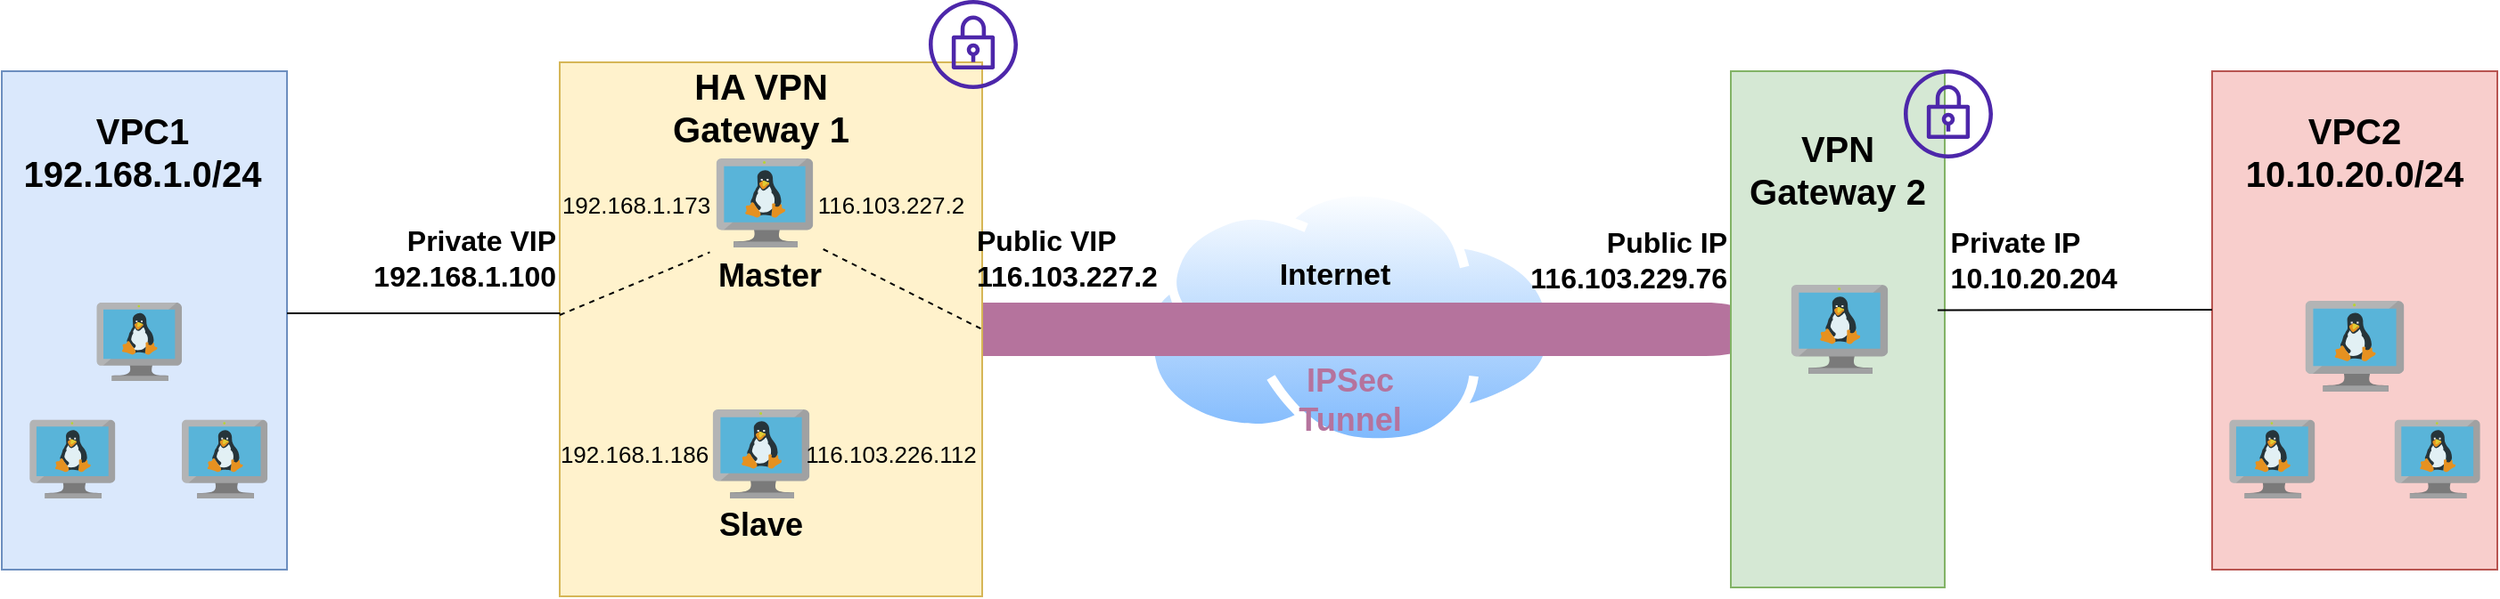 <mxfile version="21.6.9" type="device" pages="2">
  <diagram name="Page-1" id="rjoWX-Vjj9qqDHBaquWd">
    <mxGraphModel dx="1669" dy="447" grid="1" gridSize="10" guides="1" tooltips="1" connect="1" arrows="1" fold="1" page="1" pageScale="1" pageWidth="850" pageHeight="1100" math="0" shadow="0">
      <root>
        <mxCell id="0" />
        <mxCell id="1" parent="0" />
        <mxCell id="HIlFG56FRv0Vma8LOFo7-19" value="" style="image;aspect=fixed;perimeter=ellipsePerimeter;html=1;align=center;shadow=0;dashed=0;spacingTop=3;image=img/lib/active_directory/internet_cloud.svg;" vertex="1" parent="1">
          <mxGeometry x="520" y="195" width="232.53" height="146.5" as="geometry" />
        </mxCell>
        <mxCell id="HIlFG56FRv0Vma8LOFo7-37" value="" style="sketch=0;pointerEvents=1;shadow=0;dashed=0;html=1;strokeColor=none;fillColor=#B5739D;labelPosition=center;verticalLabelPosition=bottom;verticalAlign=top;outlineConnect=0;align=center;shape=mxgraph.office.servers.tunnel_straight;" vertex="1" parent="1">
          <mxGeometry x="330" y="260" width="540" height="30" as="geometry" />
        </mxCell>
        <mxCell id="HIlFG56FRv0Vma8LOFo7-12" value="" style="rounded=0;whiteSpace=wrap;html=1;fillColor=#fff2cc;strokeColor=#d6b656;" vertex="1" parent="1">
          <mxGeometry x="193" y="125" width="237" height="300" as="geometry" />
        </mxCell>
        <mxCell id="HIlFG56FRv0Vma8LOFo7-1" value="" style="rounded=0;whiteSpace=wrap;html=1;fillColor=#dae8fc;strokeColor=#6c8ebf;" vertex="1" parent="1">
          <mxGeometry x="-120" y="130" width="160" height="280" as="geometry" />
        </mxCell>
        <mxCell id="HIlFG56FRv0Vma8LOFo7-2" value="&lt;font style=&quot;font-size: 20px;&quot;&gt;VPC1&lt;br&gt;192.168.1.0/24&lt;/font&gt;" style="text;html=1;strokeColor=none;fillColor=none;align=center;verticalAlign=middle;whiteSpace=wrap;rounded=0;fontStyle=1" vertex="1" parent="1">
          <mxGeometry x="-96.39" y="160" width="110" height="30" as="geometry" />
        </mxCell>
        <mxCell id="HIlFG56FRv0Vma8LOFo7-3" value="" style="image;sketch=0;aspect=fixed;html=1;points=[];align=center;fontSize=12;image=img/lib/mscae/VM_Linux.svg;" vertex="1" parent="1">
          <mxGeometry x="-104.4" y="325.75" width="48.1" height="44.25" as="geometry" />
        </mxCell>
        <mxCell id="HIlFG56FRv0Vma8LOFo7-4" value="" style="image;sketch=0;aspect=fixed;html=1;points=[];align=center;fontSize=12;image=img/lib/mscae/VM_Linux.svg;" vertex="1" parent="1">
          <mxGeometry x="-66.83" y="260" width="47.83" height="44" as="geometry" />
        </mxCell>
        <mxCell id="HIlFG56FRv0Vma8LOFo7-5" value="" style="image;sketch=0;aspect=fixed;html=1;points=[];align=center;fontSize=12;image=img/lib/mscae/VM_Linux.svg;" vertex="1" parent="1">
          <mxGeometry x="-19" y="325.75" width="48.1" height="44.25" as="geometry" />
        </mxCell>
        <mxCell id="HIlFG56FRv0Vma8LOFo7-6" value="" style="rounded=0;whiteSpace=wrap;html=1;fillColor=#f8cecc;strokeColor=#b85450;" vertex="1" parent="1">
          <mxGeometry x="1120" y="130" width="160" height="280" as="geometry" />
        </mxCell>
        <mxCell id="HIlFG56FRv0Vma8LOFo7-7" value="&lt;font style=&quot;font-size: 20px;&quot;&gt;VPC2&lt;br&gt;10.10.20.0/24&lt;/font&gt;" style="text;html=1;strokeColor=none;fillColor=none;align=center;verticalAlign=middle;whiteSpace=wrap;rounded=0;fontStyle=1" vertex="1" parent="1">
          <mxGeometry x="1145" y="160" width="110" height="30" as="geometry" />
        </mxCell>
        <mxCell id="HIlFG56FRv0Vma8LOFo7-8" value="" style="image;sketch=0;aspect=fixed;html=1;points=[];align=center;fontSize=12;image=img/lib/mscae/VM_Linux.svg;" vertex="1" parent="1">
          <mxGeometry x="1129.62" y="325.75" width="48.1" height="44.25" as="geometry" />
        </mxCell>
        <mxCell id="HIlFG56FRv0Vma8LOFo7-9" value="" style="image;sketch=0;aspect=fixed;html=1;points=[];align=center;fontSize=12;image=img/lib/mscae/VM_Linux.svg;" vertex="1" parent="1">
          <mxGeometry x="1172.28" y="259" width="55.44" height="51" as="geometry" />
        </mxCell>
        <mxCell id="HIlFG56FRv0Vma8LOFo7-10" value="" style="image;sketch=0;aspect=fixed;html=1;points=[];align=center;fontSize=12;image=img/lib/mscae/VM_Linux.svg;" vertex="1" parent="1">
          <mxGeometry x="1222.29" y="325.75" width="48.1" height="44.25" as="geometry" />
        </mxCell>
        <mxCell id="HIlFG56FRv0Vma8LOFo7-11" value="" style="sketch=0;outlineConnect=0;fontColor=#232F3E;gradientColor=none;fillColor=#4D27AA;strokeColor=none;dashed=0;verticalLabelPosition=bottom;verticalAlign=top;align=center;html=1;fontSize=12;fontStyle=0;aspect=fixed;pointerEvents=1;shape=mxgraph.aws4.vpn_gateway;" vertex="1" parent="1">
          <mxGeometry x="400" y="90" width="50" height="50" as="geometry" />
        </mxCell>
        <mxCell id="HIlFG56FRv0Vma8LOFo7-13" value="" style="image;sketch=0;aspect=fixed;html=1;points=[];align=center;fontSize=12;image=img/lib/mscae/VM_Linux.svg;" vertex="1" parent="1">
          <mxGeometry x="280.82" y="179" width="54.35" height="50" as="geometry" />
        </mxCell>
        <mxCell id="HIlFG56FRv0Vma8LOFo7-14" value="&lt;font style=&quot;font-size: 20px;&quot;&gt;HA VPN Gateway 1&lt;/font&gt;" style="text;html=1;strokeColor=none;fillColor=none;align=center;verticalAlign=middle;whiteSpace=wrap;rounded=0;fontStyle=1" vertex="1" parent="1">
          <mxGeometry x="249" y="135" width="114" height="30" as="geometry" />
        </mxCell>
        <mxCell id="HIlFG56FRv0Vma8LOFo7-15" value="" style="image;sketch=0;aspect=fixed;html=1;points=[];align=center;fontSize=12;image=img/lib/mscae/VM_Linux.svg;" vertex="1" parent="1">
          <mxGeometry x="278.83" y="320" width="54.35" height="50" as="geometry" />
        </mxCell>
        <mxCell id="HIlFG56FRv0Vma8LOFo7-17" value="" style="endArrow=none;html=1;rounded=0;entryX=0.001;entryY=0.47;entryDx=0;entryDy=0;entryPerimeter=0;" edge="1" parent="1" target="HIlFG56FRv0Vma8LOFo7-12">
          <mxGeometry width="50" height="50" relative="1" as="geometry">
            <mxPoint x="40" y="266" as="sourcePoint" />
            <mxPoint x="188" y="266" as="targetPoint" />
          </mxGeometry>
        </mxCell>
        <mxCell id="HIlFG56FRv0Vma8LOFo7-18" value="&lt;font style=&quot;font-size: 16px;&quot;&gt;Private VIP&lt;br&gt;192.168.1.100&lt;/font&gt;" style="text;html=1;strokeColor=none;fillColor=none;align=right;verticalAlign=middle;whiteSpace=wrap;rounded=0;fontStyle=1" vertex="1" parent="1">
          <mxGeometry x="90" y="220" width="103" height="30" as="geometry" />
        </mxCell>
        <mxCell id="HIlFG56FRv0Vma8LOFo7-20" value="&lt;font style=&quot;font-size: 17px;&quot;&gt;Internet&lt;/font&gt;" style="text;html=1;strokeColor=none;fillColor=none;align=center;verticalAlign=middle;whiteSpace=wrap;rounded=0;fontStyle=1" vertex="1" parent="1">
          <mxGeometry x="598.49" y="230" width="60" height="30" as="geometry" />
        </mxCell>
        <mxCell id="HIlFG56FRv0Vma8LOFo7-29" value="" style="rounded=0;whiteSpace=wrap;html=1;fillColor=#d5e8d4;strokeColor=#82b366;" vertex="1" parent="1">
          <mxGeometry x="850" y="130" width="120" height="290" as="geometry" />
        </mxCell>
        <mxCell id="HIlFG56FRv0Vma8LOFo7-30" value="" style="sketch=0;outlineConnect=0;fontColor=#232F3E;gradientColor=none;fillColor=#4D27AA;strokeColor=none;dashed=0;verticalLabelPosition=bottom;verticalAlign=top;align=center;html=1;fontSize=12;fontStyle=0;aspect=fixed;pointerEvents=1;shape=mxgraph.aws4.vpn_gateway;" vertex="1" parent="1">
          <mxGeometry x="947" y="129" width="50" height="50" as="geometry" />
        </mxCell>
        <mxCell id="HIlFG56FRv0Vma8LOFo7-31" value="" style="image;sketch=0;aspect=fixed;html=1;points=[];align=center;fontSize=12;image=img/lib/mscae/VM_Linux.svg;" vertex="1" parent="1">
          <mxGeometry x="883.83" y="250" width="54.35" height="50" as="geometry" />
        </mxCell>
        <mxCell id="HIlFG56FRv0Vma8LOFo7-32" value="&lt;font style=&quot;font-size: 20px;&quot;&gt;VPN Gateway 2&lt;/font&gt;" style="text;html=1;strokeColor=none;fillColor=none;align=center;verticalAlign=middle;whiteSpace=wrap;rounded=0;fontStyle=1" vertex="1" parent="1">
          <mxGeometry x="853" y="170" width="114" height="30" as="geometry" />
        </mxCell>
        <mxCell id="HIlFG56FRv0Vma8LOFo7-34" value="" style="endArrow=none;html=1;rounded=0;" edge="1" parent="1">
          <mxGeometry width="50" height="50" relative="1" as="geometry">
            <mxPoint x="966" y="264.25" as="sourcePoint" />
            <mxPoint x="1120" y="264" as="targetPoint" />
          </mxGeometry>
        </mxCell>
        <mxCell id="HIlFG56FRv0Vma8LOFo7-35" value="&lt;div style=&quot;text-align: left;&quot;&gt;&lt;span style=&quot;font-size: 16px; background-color: initial;&quot;&gt;Private IP&lt;/span&gt;&lt;/div&gt;&lt;font style=&quot;font-size: 16px;&quot;&gt;10.10.20.204&lt;/font&gt;" style="text;html=1;strokeColor=none;fillColor=none;align=center;verticalAlign=middle;whiteSpace=wrap;rounded=0;fontStyle=1" vertex="1" parent="1">
          <mxGeometry x="980" y="221" width="80" height="30" as="geometry" />
        </mxCell>
        <mxCell id="HIlFG56FRv0Vma8LOFo7-38" value="&lt;b&gt;&lt;font style=&quot;font-size: 18px;&quot; color=&quot;#b5739d&quot;&gt;IPSec Tunnel&lt;/font&gt;&lt;/b&gt;" style="text;html=1;strokeColor=none;fillColor=none;align=center;verticalAlign=middle;whiteSpace=wrap;rounded=0;" vertex="1" parent="1">
          <mxGeometry x="583.01" y="300" width="106.51" height="30" as="geometry" />
        </mxCell>
        <mxCell id="HIlFG56FRv0Vma8LOFo7-39" value="&lt;font style=&quot;font-size: 16px;&quot;&gt;Public VIP&lt;br&gt;116.103.227.2&lt;/font&gt;" style="text;html=1;strokeColor=none;fillColor=none;align=left;verticalAlign=middle;whiteSpace=wrap;rounded=0;fontStyle=1" vertex="1" parent="1">
          <mxGeometry x="425" y="220" width="90" height="30" as="geometry" />
        </mxCell>
        <mxCell id="HIlFG56FRv0Vma8LOFo7-40" value="&lt;font style=&quot;font-size: 16px;&quot;&gt;Public IP&lt;br&gt;116.103.229.76&lt;/font&gt;" style="text;html=1;strokeColor=none;fillColor=none;align=right;verticalAlign=middle;whiteSpace=wrap;rounded=0;fontStyle=1" vertex="1" parent="1">
          <mxGeometry x="770" y="221" width="80" height="30" as="geometry" />
        </mxCell>
        <mxCell id="HIlFG56FRv0Vma8LOFo7-42" value="&lt;font style=&quot;font-size: 13px;&quot;&gt;192.168.1.186&lt;/font&gt;" style="text;html=1;strokeColor=none;fillColor=none;align=center;verticalAlign=middle;whiteSpace=wrap;rounded=0;" vertex="1" parent="1">
          <mxGeometry x="200" y="330" width="70" height="30" as="geometry" />
        </mxCell>
        <mxCell id="HIlFG56FRv0Vma8LOFo7-43" value="&lt;font style=&quot;font-size: 18px;&quot;&gt;Master&lt;/font&gt;" style="text;html=1;strokeColor=none;fillColor=none;align=center;verticalAlign=middle;whiteSpace=wrap;rounded=0;fontStyle=1" vertex="1" parent="1">
          <mxGeometry x="280.82" y="230" width="60" height="30" as="geometry" />
        </mxCell>
        <mxCell id="HIlFG56FRv0Vma8LOFo7-44" value="&lt;font style=&quot;font-size: 18px;&quot;&gt;Slave&lt;/font&gt;" style="text;html=1;strokeColor=none;fillColor=none;align=center;verticalAlign=middle;whiteSpace=wrap;rounded=0;fontStyle=1" vertex="1" parent="1">
          <mxGeometry x="275.99" y="370" width="60" height="30" as="geometry" />
        </mxCell>
        <mxCell id="HIlFG56FRv0Vma8LOFo7-45" value="&lt;font style=&quot;font-size: 13px;&quot;&gt;192.168.1.173&lt;/font&gt;" style="text;html=1;strokeColor=none;fillColor=none;align=center;verticalAlign=middle;whiteSpace=wrap;rounded=0;" vertex="1" parent="1">
          <mxGeometry x="195.99" y="190" width="80" height="30" as="geometry" />
        </mxCell>
        <mxCell id="HIlFG56FRv0Vma8LOFo7-46" value="&lt;font style=&quot;font-size: 13px;&quot;&gt;116.103.227.2&lt;/font&gt;" style="text;html=1;strokeColor=none;fillColor=none;align=center;verticalAlign=middle;whiteSpace=wrap;rounded=0;" vertex="1" parent="1">
          <mxGeometry x="344" y="190" width="70" height="30" as="geometry" />
        </mxCell>
        <mxCell id="HIlFG56FRv0Vma8LOFo7-47" value="&lt;font style=&quot;font-size: 13px;&quot;&gt;116.103.226.112&lt;/font&gt;" style="text;html=1;strokeColor=none;fillColor=none;align=center;verticalAlign=middle;whiteSpace=wrap;rounded=0;" vertex="1" parent="1">
          <mxGeometry x="336" y="330" width="86" height="30" as="geometry" />
        </mxCell>
        <mxCell id="HIlFG56FRv0Vma8LOFo7-54" value="" style="endArrow=none;dashed=1;html=1;rounded=0;entryX=-0.06;entryY=0.057;entryDx=0;entryDy=0;entryPerimeter=0;" edge="1" parent="1" target="HIlFG56FRv0Vma8LOFo7-43">
          <mxGeometry width="50" height="50" relative="1" as="geometry">
            <mxPoint x="192.998" y="267" as="sourcePoint" />
            <mxPoint x="247.54" y="363" as="targetPoint" />
          </mxGeometry>
        </mxCell>
        <mxCell id="HIlFG56FRv0Vma8LOFo7-55" value="" style="endArrow=none;dashed=1;html=1;rounded=0;entryX=1;entryY=0.5;entryDx=0;entryDy=0;exitX=1;exitY=0;exitDx=0;exitDy=0;" edge="1" parent="1" source="HIlFG56FRv0Vma8LOFo7-43" target="HIlFG56FRv0Vma8LOFo7-12">
          <mxGeometry width="50" height="50" relative="1" as="geometry">
            <mxPoint x="313" y="290" as="sourcePoint" />
            <mxPoint x="363" y="240" as="targetPoint" />
          </mxGeometry>
        </mxCell>
      </root>
    </mxGraphModel>
  </diagram>
  <diagram id="Uo8gqNAHHjq9l4GbyoXz" name="Page-2">
    <mxGraphModel dx="989" dy="539" grid="1" gridSize="10" guides="1" tooltips="1" connect="1" arrows="1" fold="1" page="1" pageScale="1" pageWidth="850" pageHeight="1100" math="0" shadow="0">
      <root>
        <mxCell id="0" />
        <mxCell id="1" parent="0" />
        <mxCell id="XXXPYyuFXLBuXtTc7RwJ-1" value="" style="sketch=0;pointerEvents=1;shadow=0;dashed=0;html=1;strokeColor=none;fillColor=#B5739D;labelPosition=center;verticalLabelPosition=bottom;verticalAlign=top;outlineConnect=0;align=center;shape=mxgraph.office.servers.tunnel_straight;" vertex="1" parent="1">
          <mxGeometry x="330" y="260" width="540" height="30" as="geometry" />
        </mxCell>
        <mxCell id="XXXPYyuFXLBuXtTc7RwJ-2" value="" style="endArrow=none;html=1;rounded=0;entryX=0.001;entryY=0.47;entryDx=0;entryDy=0;entryPerimeter=0;" edge="1" parent="1">
          <mxGeometry width="50" height="50" relative="1" as="geometry">
            <mxPoint x="40" y="266" as="sourcePoint" />
            <mxPoint x="193" y="266" as="targetPoint" />
          </mxGeometry>
        </mxCell>
        <mxCell id="FMuqqjMJ8eRza1Di61a2-1" value="" style="rounded=0;whiteSpace=wrap;html=1;fillColor=#fff2cc;strokeColor=#d6b656;" vertex="1" parent="1">
          <mxGeometry x="193" y="125" width="237" height="300" as="geometry" />
        </mxCell>
        <mxCell id="FMuqqjMJ8eRza1Di61a2-2" value="" style="sketch=0;outlineConnect=0;fontColor=#232F3E;gradientColor=none;fillColor=#4D27AA;strokeColor=none;dashed=0;verticalLabelPosition=bottom;verticalAlign=top;align=center;html=1;fontSize=12;fontStyle=0;aspect=fixed;pointerEvents=1;shape=mxgraph.aws4.vpn_gateway;" vertex="1" parent="1">
          <mxGeometry x="400" y="90" width="50" height="50" as="geometry" />
        </mxCell>
        <mxCell id="FMuqqjMJ8eRza1Di61a2-3" value="" style="image;sketch=0;aspect=fixed;html=1;points=[];align=center;fontSize=12;image=img/lib/mscae/VM_Linux.svg;" vertex="1" parent="1">
          <mxGeometry x="280.82" y="179" width="54.35" height="50" as="geometry" />
        </mxCell>
        <mxCell id="FMuqqjMJ8eRza1Di61a2-4" value="&lt;font style=&quot;font-size: 20px;&quot;&gt;HA VPN Gateway 1&lt;/font&gt;" style="text;html=1;strokeColor=none;fillColor=none;align=center;verticalAlign=middle;whiteSpace=wrap;rounded=0;fontStyle=1" vertex="1" parent="1">
          <mxGeometry x="249" y="135" width="114" height="30" as="geometry" />
        </mxCell>
        <mxCell id="FMuqqjMJ8eRza1Di61a2-5" value="" style="image;sketch=0;aspect=fixed;html=1;points=[];align=center;fontSize=12;image=img/lib/mscae/VM_Linux.svg;" vertex="1" parent="1">
          <mxGeometry x="278.83" y="320" width="54.35" height="50" as="geometry" />
        </mxCell>
        <mxCell id="FMuqqjMJ8eRza1Di61a2-6" value="&lt;font style=&quot;font-size: 16px;&quot;&gt;Public VIP&lt;br&gt;116.103.227.2&lt;/font&gt;" style="text;html=1;strokeColor=none;fillColor=none;align=left;verticalAlign=middle;whiteSpace=wrap;rounded=0;fontStyle=1" vertex="1" parent="1">
          <mxGeometry x="425" y="220" width="90" height="30" as="geometry" />
        </mxCell>
        <mxCell id="FMuqqjMJ8eRza1Di61a2-7" value="&lt;font style=&quot;font-size: 13px;&quot;&gt;192.168.1.186&lt;/font&gt;" style="text;html=1;strokeColor=none;fillColor=none;align=center;verticalAlign=middle;whiteSpace=wrap;rounded=0;" vertex="1" parent="1">
          <mxGeometry x="200" y="330" width="70" height="30" as="geometry" />
        </mxCell>
        <mxCell id="FMuqqjMJ8eRza1Di61a2-8" value="&lt;font style=&quot;font-size: 18px;&quot;&gt;Master&lt;/font&gt;" style="text;html=1;strokeColor=none;fillColor=none;align=center;verticalAlign=middle;whiteSpace=wrap;rounded=0;fontStyle=1" vertex="1" parent="1">
          <mxGeometry x="280.82" y="230" width="60" height="30" as="geometry" />
        </mxCell>
        <mxCell id="FMuqqjMJ8eRza1Di61a2-9" value="&lt;font style=&quot;font-size: 18px;&quot;&gt;Slave&lt;/font&gt;" style="text;html=1;strokeColor=none;fillColor=none;align=center;verticalAlign=middle;whiteSpace=wrap;rounded=0;fontStyle=1" vertex="1" parent="1">
          <mxGeometry x="275.99" y="370" width="60" height="30" as="geometry" />
        </mxCell>
        <mxCell id="FMuqqjMJ8eRza1Di61a2-10" value="&lt;font style=&quot;font-size: 13px;&quot;&gt;192.168.1.173&lt;/font&gt;" style="text;html=1;strokeColor=none;fillColor=none;align=center;verticalAlign=middle;whiteSpace=wrap;rounded=0;" vertex="1" parent="1">
          <mxGeometry x="195.99" y="190" width="80" height="30" as="geometry" />
        </mxCell>
        <mxCell id="FMuqqjMJ8eRza1Di61a2-11" value="&lt;font style=&quot;font-size: 13px;&quot;&gt;116.103.227.2&lt;/font&gt;" style="text;html=1;strokeColor=none;fillColor=none;align=center;verticalAlign=middle;whiteSpace=wrap;rounded=0;" vertex="1" parent="1">
          <mxGeometry x="344" y="190" width="70" height="30" as="geometry" />
        </mxCell>
        <mxCell id="FMuqqjMJ8eRza1Di61a2-12" value="&lt;font style=&quot;font-size: 13px;&quot;&gt;116.103.226.112&lt;/font&gt;" style="text;html=1;strokeColor=none;fillColor=none;align=center;verticalAlign=middle;whiteSpace=wrap;rounded=0;" vertex="1" parent="1">
          <mxGeometry x="336" y="330" width="86" height="30" as="geometry" />
        </mxCell>
        <mxCell id="FMuqqjMJ8eRza1Di61a2-13" value="" style="endArrow=none;dashed=1;html=1;rounded=0;entryX=-0.06;entryY=0.057;entryDx=0;entryDy=0;entryPerimeter=0;" edge="1" parent="1" target="FMuqqjMJ8eRza1Di61a2-8">
          <mxGeometry width="50" height="50" relative="1" as="geometry">
            <mxPoint x="192.998" y="267" as="sourcePoint" />
            <mxPoint x="247.54" y="363" as="targetPoint" />
          </mxGeometry>
        </mxCell>
        <mxCell id="FMuqqjMJ8eRza1Di61a2-14" value="" style="endArrow=none;dashed=1;html=1;rounded=0;entryX=1;entryY=0.5;entryDx=0;entryDy=0;exitX=1;exitY=0;exitDx=0;exitDy=0;" edge="1" parent="1" source="FMuqqjMJ8eRza1Di61a2-8" target="FMuqqjMJ8eRza1Di61a2-1">
          <mxGeometry width="50" height="50" relative="1" as="geometry">
            <mxPoint x="313" y="290" as="sourcePoint" />
            <mxPoint x="363" y="240" as="targetPoint" />
          </mxGeometry>
        </mxCell>
        <mxCell id="I2ajfIpCy4iUlBu2De_5-1" value="&lt;font style=&quot;font-size: 16px;&quot;&gt;Private VIP&lt;br&gt;192.168.1.100&lt;/font&gt;" style="text;html=1;strokeColor=none;fillColor=none;align=right;verticalAlign=middle;whiteSpace=wrap;rounded=0;fontStyle=1" vertex="1" parent="1">
          <mxGeometry x="90" y="220" width="103" height="30" as="geometry" />
        </mxCell>
      </root>
    </mxGraphModel>
  </diagram>
</mxfile>
